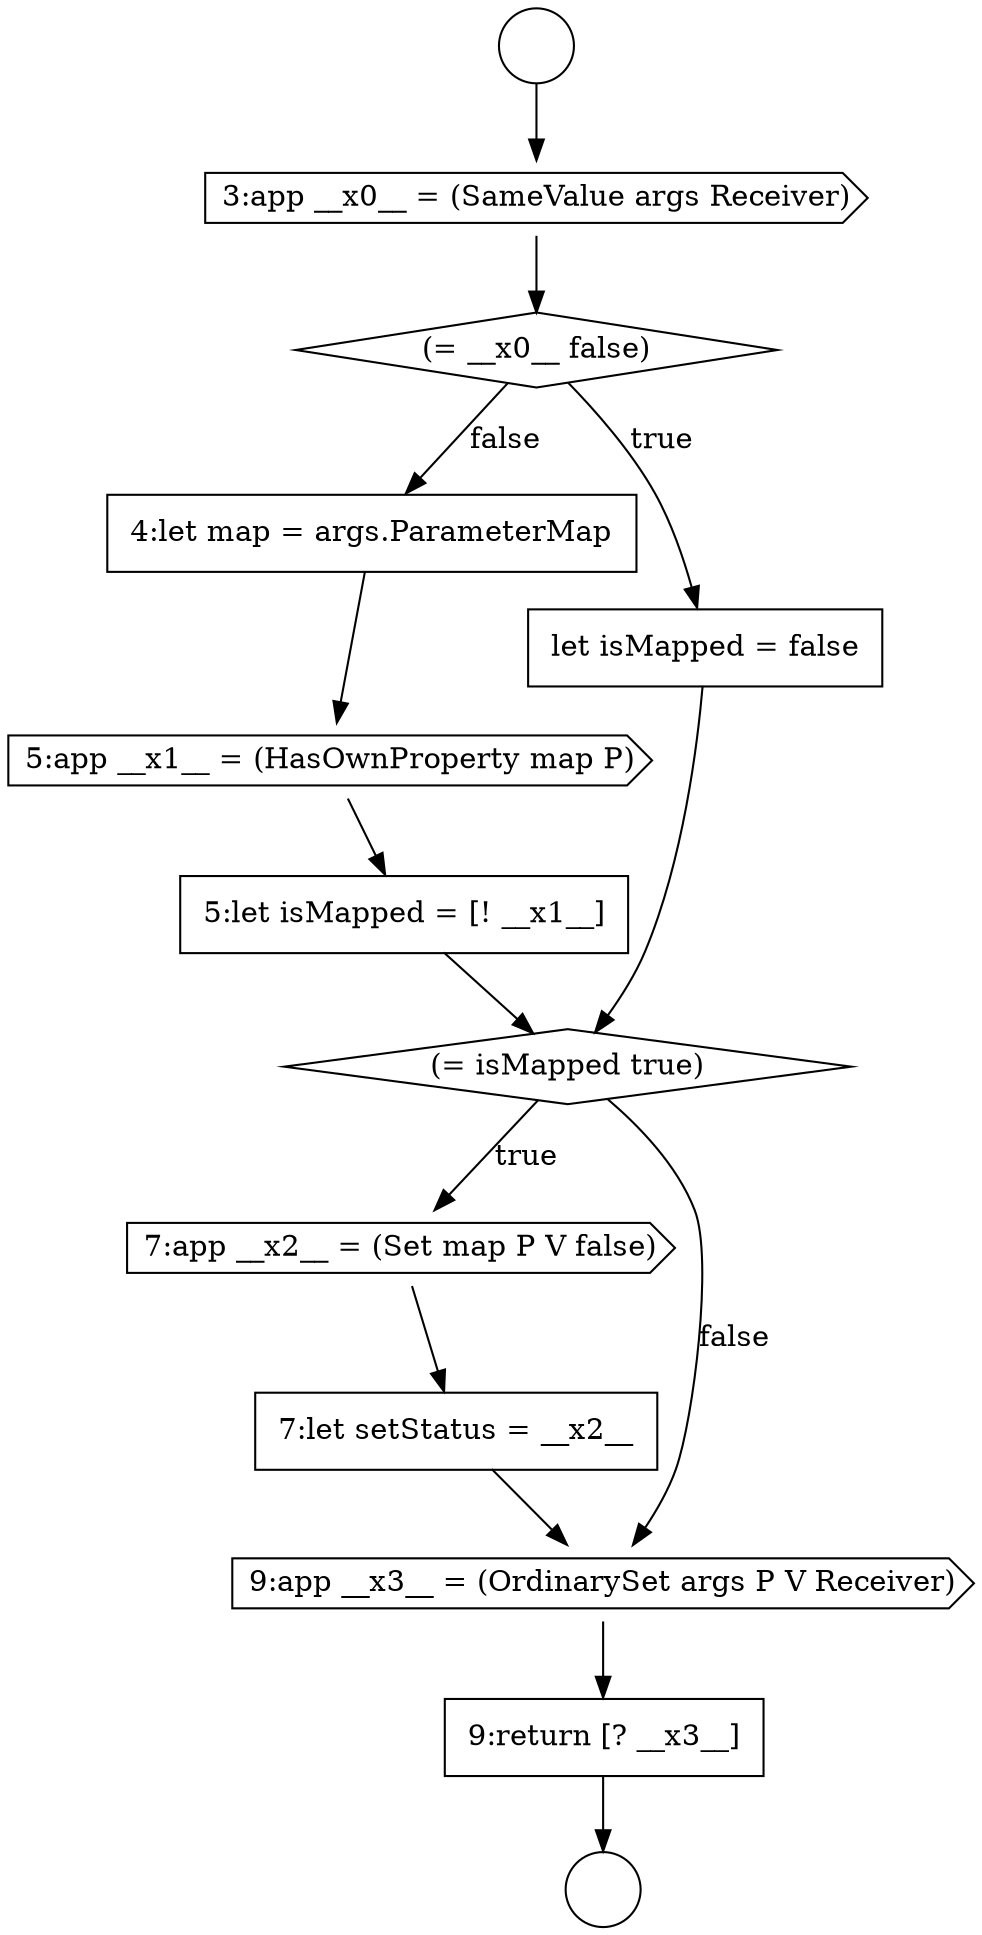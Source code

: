 digraph {
  node2295 [shape=none, margin=0, label=<<font color="black">
    <table border="0" cellborder="1" cellspacing="0" cellpadding="10">
      <tr><td align="left">9:return [? __x3__]</td></tr>
    </table>
  </font>> color="black" fillcolor="white" style=filled]
  node2291 [shape=diamond, label=<<font color="black">(= isMapped true)</font>> color="black" fillcolor="white" style=filled]
  node2286 [shape=diamond, label=<<font color="black">(= __x0__ false)</font>> color="black" fillcolor="white" style=filled]
  node2285 [shape=cds, label=<<font color="black">3:app __x0__ = (SameValue args Receiver)</font>> color="black" fillcolor="white" style=filled]
  node2292 [shape=cds, label=<<font color="black">7:app __x2__ = (Set map P V false)</font>> color="black" fillcolor="white" style=filled]
  node2293 [shape=none, margin=0, label=<<font color="black">
    <table border="0" cellborder="1" cellspacing="0" cellpadding="10">
      <tr><td align="left">7:let setStatus = __x2__</td></tr>
    </table>
  </font>> color="black" fillcolor="white" style=filled]
  node2284 [shape=circle label=" " color="black" fillcolor="white" style=filled]
  node2289 [shape=cds, label=<<font color="black">5:app __x1__ = (HasOwnProperty map P)</font>> color="black" fillcolor="white" style=filled]
  node2288 [shape=none, margin=0, label=<<font color="black">
    <table border="0" cellborder="1" cellspacing="0" cellpadding="10">
      <tr><td align="left">4:let map = args.ParameterMap</td></tr>
    </table>
  </font>> color="black" fillcolor="white" style=filled]
  node2294 [shape=cds, label=<<font color="black">9:app __x3__ = (OrdinarySet args P V Receiver)</font>> color="black" fillcolor="white" style=filled]
  node2287 [shape=none, margin=0, label=<<font color="black">
    <table border="0" cellborder="1" cellspacing="0" cellpadding="10">
      <tr><td align="left">let isMapped = false</td></tr>
    </table>
  </font>> color="black" fillcolor="white" style=filled]
  node2283 [shape=circle label=" " color="black" fillcolor="white" style=filled]
  node2290 [shape=none, margin=0, label=<<font color="black">
    <table border="0" cellborder="1" cellspacing="0" cellpadding="10">
      <tr><td align="left">5:let isMapped = [! __x1__]</td></tr>
    </table>
  </font>> color="black" fillcolor="white" style=filled]
  node2294 -> node2295 [ color="black"]
  node2290 -> node2291 [ color="black"]
  node2288 -> node2289 [ color="black"]
  node2293 -> node2294 [ color="black"]
  node2283 -> node2285 [ color="black"]
  node2287 -> node2291 [ color="black"]
  node2286 -> node2287 [label=<<font color="black">true</font>> color="black"]
  node2286 -> node2288 [label=<<font color="black">false</font>> color="black"]
  node2291 -> node2292 [label=<<font color="black">true</font>> color="black"]
  node2291 -> node2294 [label=<<font color="black">false</font>> color="black"]
  node2295 -> node2284 [ color="black"]
  node2289 -> node2290 [ color="black"]
  node2285 -> node2286 [ color="black"]
  node2292 -> node2293 [ color="black"]
}
